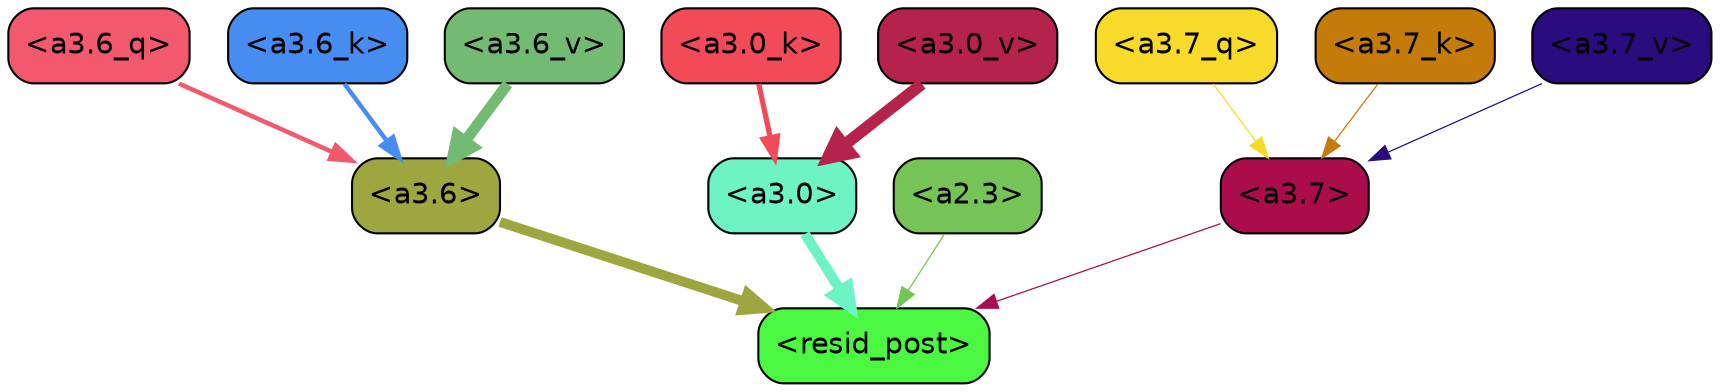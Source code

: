 strict digraph "" {
	graph [bgcolor=transparent,
		layout=dot,
		overlap=false,
		splines=true
	];
	"<a3.7>"	[color=black,
		fillcolor="#ab0d4c",
		fontname=Helvetica,
		shape=box,
		style="filled, rounded"];
	"<resid_post>"	[color=black,
		fillcolor="#4bf740",
		fontname=Helvetica,
		shape=box,
		style="filled, rounded"];
	"<a3.7>" -> "<resid_post>"	[color="#ab0d4c",
		penwidth=0.6];
	"<a3.6>"	[color=black,
		fillcolor="#9ea73f",
		fontname=Helvetica,
		shape=box,
		style="filled, rounded"];
	"<a3.6>" -> "<resid_post>"	[color="#9ea73f",
		penwidth=4.7534414529800415];
	"<a3.0>"	[color=black,
		fillcolor="#6ef3c4",
		fontname=Helvetica,
		shape=box,
		style="filled, rounded"];
	"<a3.0>" -> "<resid_post>"	[color="#6ef3c4",
		penwidth=4.898576855659485];
	"<a2.3>"	[color=black,
		fillcolor="#76c458",
		fontname=Helvetica,
		shape=box,
		style="filled, rounded"];
	"<a2.3>" -> "<resid_post>"	[color="#76c458",
		penwidth=0.6];
	"<a3.7_q>"	[color=black,
		fillcolor="#f8da2b",
		fontname=Helvetica,
		shape=box,
		style="filled, rounded"];
	"<a3.7_q>" -> "<a3.7>"	[color="#f8da2b",
		penwidth=0.6];
	"<a3.6_q>"	[color=black,
		fillcolor="#f2596f",
		fontname=Helvetica,
		shape=box,
		style="filled, rounded"];
	"<a3.6_q>" -> "<a3.6>"	[color="#f2596f",
		penwidth=2.160832464694977];
	"<a3.7_k>"	[color=black,
		fillcolor="#c47b0a",
		fontname=Helvetica,
		shape=box,
		style="filled, rounded"];
	"<a3.7_k>" -> "<a3.7>"	[color="#c47b0a",
		penwidth=0.6];
	"<a3.6_k>"	[color=black,
		fillcolor="#478cf1",
		fontname=Helvetica,
		shape=box,
		style="filled, rounded"];
	"<a3.6_k>" -> "<a3.6>"	[color="#478cf1",
		penwidth=2.13908451795578];
	"<a3.0_k>"	[color=black,
		fillcolor="#f24b58",
		fontname=Helvetica,
		shape=box,
		style="filled, rounded"];
	"<a3.0_k>" -> "<a3.0>"	[color="#f24b58",
		penwidth=2.520303964614868];
	"<a3.7_v>"	[color=black,
		fillcolor="#2b0c7f",
		fontname=Helvetica,
		shape=box,
		style="filled, rounded"];
	"<a3.7_v>" -> "<a3.7>"	[color="#2b0c7f",
		penwidth=0.6];
	"<a3.6_v>"	[color=black,
		fillcolor="#73ba73",
		fontname=Helvetica,
		shape=box,
		style="filled, rounded"];
	"<a3.6_v>" -> "<a3.6>"	[color="#73ba73",
		penwidth=5.297133803367615];
	"<a3.0_v>"	[color=black,
		fillcolor="#b5224b",
		fontname=Helvetica,
		shape=box,
		style="filled, rounded"];
	"<a3.0_v>" -> "<a3.0>"	[color="#b5224b",
		penwidth=5.680712580680847];
}
